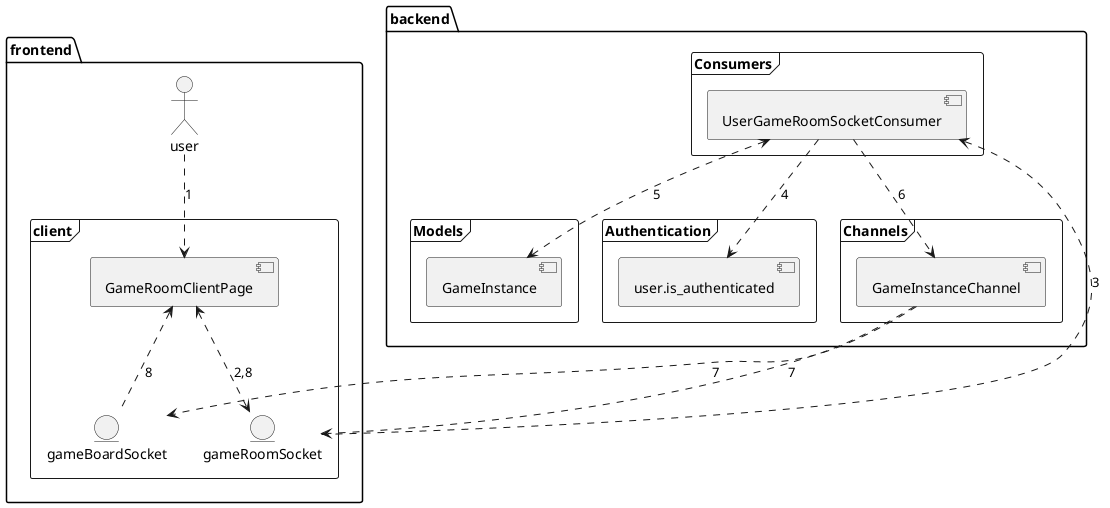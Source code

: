 @startuml

package "backend" {
  frame "Models" {
    [GameInstance]
  }
  frame "Authentication" {
    [user.is_authenticated]
  }
  frame "Consumers" {
    [UserGameRoomSocketConsumer]
  }
  frame "Channels" {
    [GameInstanceChannel]
  }
}

package "frontend" {
  actor user
  frame "client" {
    entity gameRoomSocket
    entity gameBoardSocket
    [GameRoomClientPage] <..> gameRoomSocket : 2,8
    [GameRoomClientPage] <.. gameBoardSocket : 8
  }
}

user ..> GameRoomClientPage : 1
gameRoomSocket ..> UserGameRoomSocketConsumer : 3
UserGameRoomSocketConsumer ..> user.is_authenticated : 4
UserGameRoomSocketConsumer <..> GameInstance : 5
UserGameRoomSocketConsumer ..> GameInstanceChannel : 6
GameInstanceChannel ..> gameRoomSocket : 7
GameInstanceChannel ..> gameBoardSocket : 7

@enduml
